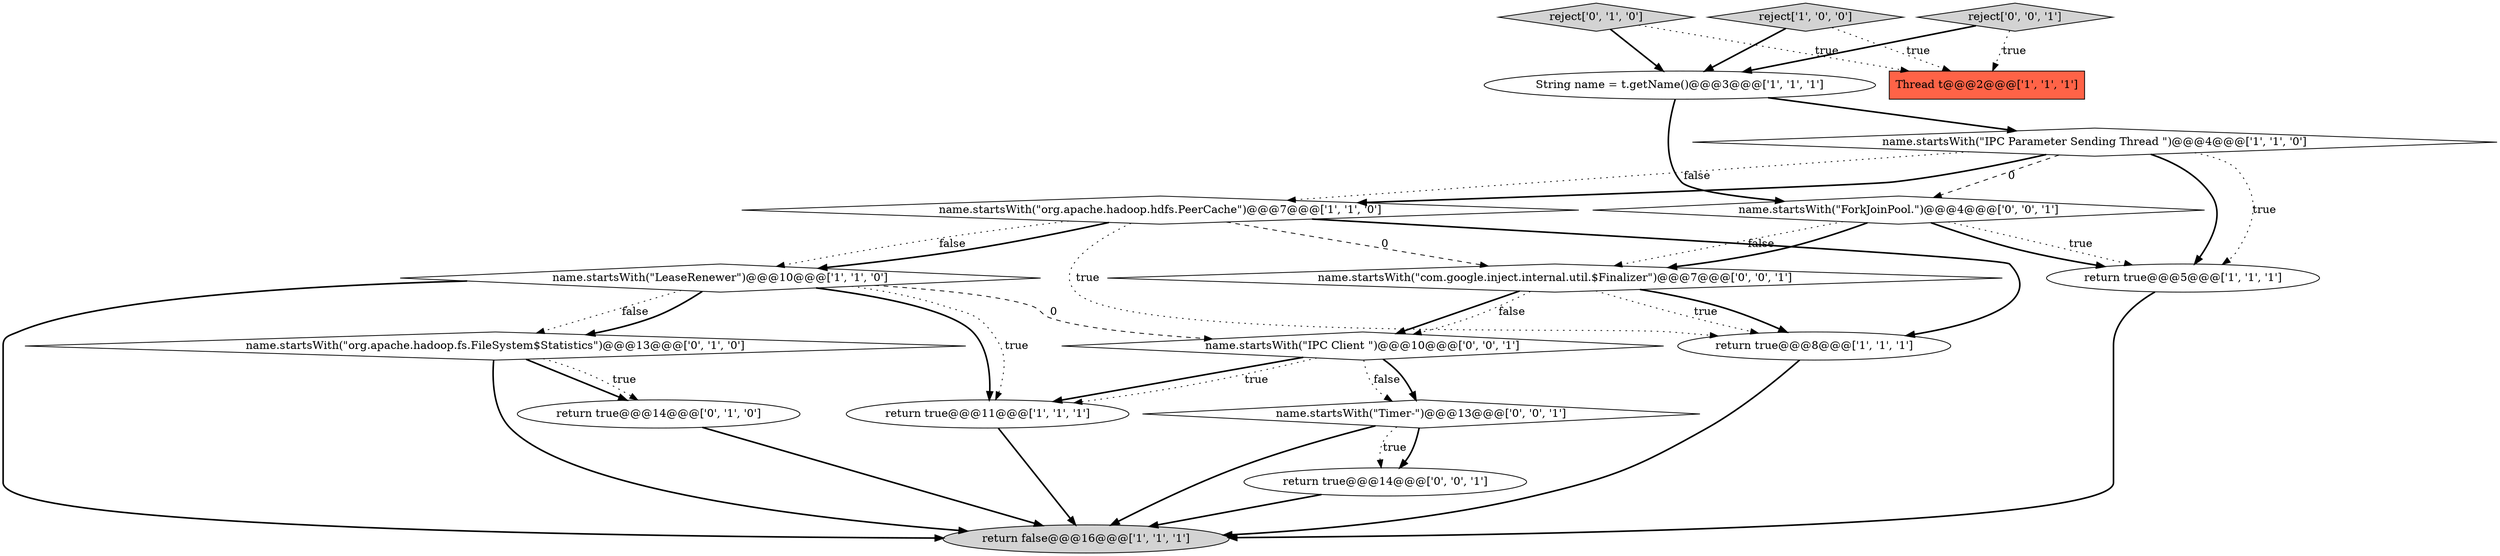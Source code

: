digraph {
8 [style = filled, label = "Thread t@@@2@@@['1', '1', '1']", fillcolor = tomato, shape = box image = "AAA0AAABBB1BBB"];
17 [style = filled, label = "name.startsWith(\"com.google.inject.internal.util.$Finalizer\")@@@7@@@['0', '0', '1']", fillcolor = white, shape = diamond image = "AAA0AAABBB3BBB"];
13 [style = filled, label = "name.startsWith(\"Timer-\")@@@13@@@['0', '0', '1']", fillcolor = white, shape = diamond image = "AAA0AAABBB3BBB"];
18 [style = filled, label = "name.startsWith(\"IPC Client \")@@@10@@@['0', '0', '1']", fillcolor = white, shape = diamond image = "AAA0AAABBB3BBB"];
6 [style = filled, label = "name.startsWith(\"LeaseRenewer\")@@@10@@@['1', '1', '0']", fillcolor = white, shape = diamond image = "AAA0AAABBB1BBB"];
12 [style = filled, label = "reject['0', '1', '0']", fillcolor = lightgray, shape = diamond image = "AAA0AAABBB2BBB"];
4 [style = filled, label = "name.startsWith(\"IPC Parameter Sending Thread \")@@@4@@@['1', '1', '0']", fillcolor = white, shape = diamond image = "AAA0AAABBB1BBB"];
14 [style = filled, label = "return true@@@14@@@['0', '0', '1']", fillcolor = white, shape = ellipse image = "AAA0AAABBB3BBB"];
0 [style = filled, label = "String name = t.getName()@@@3@@@['1', '1', '1']", fillcolor = white, shape = ellipse image = "AAA0AAABBB1BBB"];
15 [style = filled, label = "reject['0', '0', '1']", fillcolor = lightgray, shape = diamond image = "AAA0AAABBB3BBB"];
16 [style = filled, label = "name.startsWith(\"ForkJoinPool.\")@@@4@@@['0', '0', '1']", fillcolor = white, shape = diamond image = "AAA0AAABBB3BBB"];
7 [style = filled, label = "return false@@@16@@@['1', '1', '1']", fillcolor = lightgray, shape = ellipse image = "AAA0AAABBB1BBB"];
11 [style = filled, label = "return true@@@14@@@['0', '1', '0']", fillcolor = white, shape = ellipse image = "AAA1AAABBB2BBB"];
5 [style = filled, label = "name.startsWith(\"org.apache.hadoop.hdfs.PeerCache\")@@@7@@@['1', '1', '0']", fillcolor = white, shape = diamond image = "AAA0AAABBB1BBB"];
3 [style = filled, label = "reject['1', '0', '0']", fillcolor = lightgray, shape = diamond image = "AAA0AAABBB1BBB"];
9 [style = filled, label = "return true@@@8@@@['1', '1', '1']", fillcolor = white, shape = ellipse image = "AAA0AAABBB1BBB"];
1 [style = filled, label = "return true@@@5@@@['1', '1', '1']", fillcolor = white, shape = ellipse image = "AAA0AAABBB1BBB"];
10 [style = filled, label = "name.startsWith(\"org.apache.hadoop.fs.FileSystem$Statistics\")@@@13@@@['0', '1', '0']", fillcolor = white, shape = diamond image = "AAA1AAABBB2BBB"];
2 [style = filled, label = "return true@@@11@@@['1', '1', '1']", fillcolor = white, shape = ellipse image = "AAA0AAABBB1BBB"];
12->0 [style = bold, label=""];
14->7 [style = bold, label=""];
13->7 [style = bold, label=""];
0->4 [style = bold, label=""];
18->13 [style = dotted, label="false"];
6->18 [style = dashed, label="0"];
18->2 [style = bold, label=""];
2->7 [style = bold, label=""];
17->18 [style = bold, label=""];
5->9 [style = dotted, label="true"];
6->10 [style = dotted, label="false"];
17->18 [style = dotted, label="false"];
4->5 [style = bold, label=""];
16->17 [style = dotted, label="false"];
18->13 [style = bold, label=""];
4->16 [style = dashed, label="0"];
3->8 [style = dotted, label="true"];
10->11 [style = bold, label=""];
5->9 [style = bold, label=""];
4->1 [style = dotted, label="true"];
16->1 [style = dotted, label="true"];
6->2 [style = bold, label=""];
4->1 [style = bold, label=""];
9->7 [style = bold, label=""];
11->7 [style = bold, label=""];
6->10 [style = bold, label=""];
17->9 [style = dotted, label="true"];
12->8 [style = dotted, label="true"];
15->8 [style = dotted, label="true"];
10->7 [style = bold, label=""];
15->0 [style = bold, label=""];
4->5 [style = dotted, label="false"];
16->1 [style = bold, label=""];
3->0 [style = bold, label=""];
17->9 [style = bold, label=""];
5->6 [style = dotted, label="false"];
18->2 [style = dotted, label="true"];
16->17 [style = bold, label=""];
1->7 [style = bold, label=""];
6->7 [style = bold, label=""];
6->2 [style = dotted, label="true"];
13->14 [style = bold, label=""];
10->11 [style = dotted, label="true"];
13->14 [style = dotted, label="true"];
5->17 [style = dashed, label="0"];
5->6 [style = bold, label=""];
0->16 [style = bold, label=""];
}
